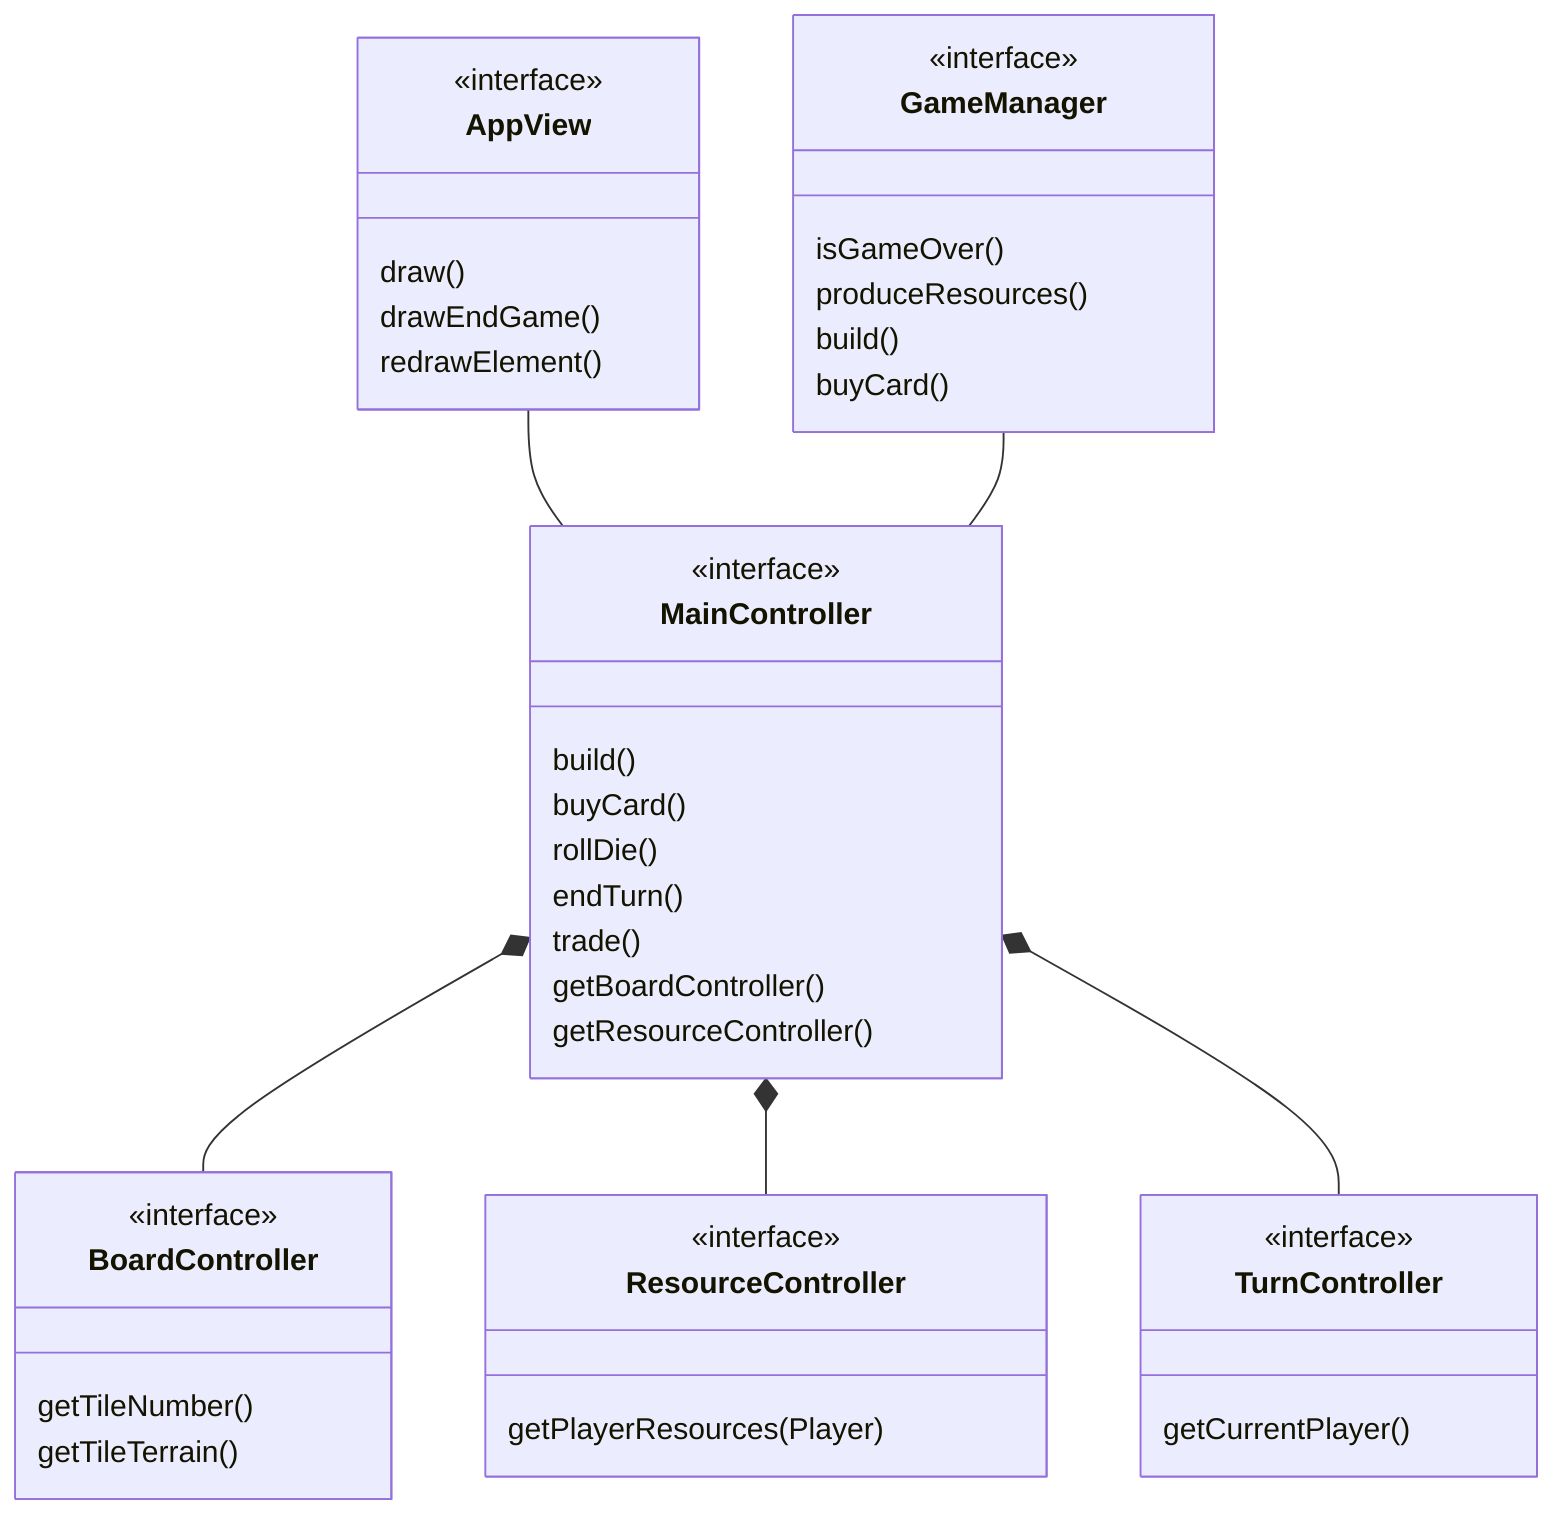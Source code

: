 classDiagram
    class AppView {
        <<interface>>
        draw()
        drawEndGame()
        redrawElement()
    }
    class MainController {
        <<interface>>
        build()
        buyCard()
        rollDie()
        endTurn()
        trade()
        getBoardController()
        getResourceController()
    }
    class GameManager {
        <<interface>>
        isGameOver()
        produceResources()
        build()
        buyCard()
    }
    class BoardController {
        <<interface>>
        getTileNumber()
        getTileTerrain()
    }
    class ResourceController {
        <<interface>>
        getPlayerResources(Player)
    }
    class TurnController {
        <<interface>>
        getCurrentPlayer()
    }

    AppView -- MainController
    GameManager -- MainController
    MainController *-- BoardController
    MainController *-- ResourceController
    MainController *-- TurnController